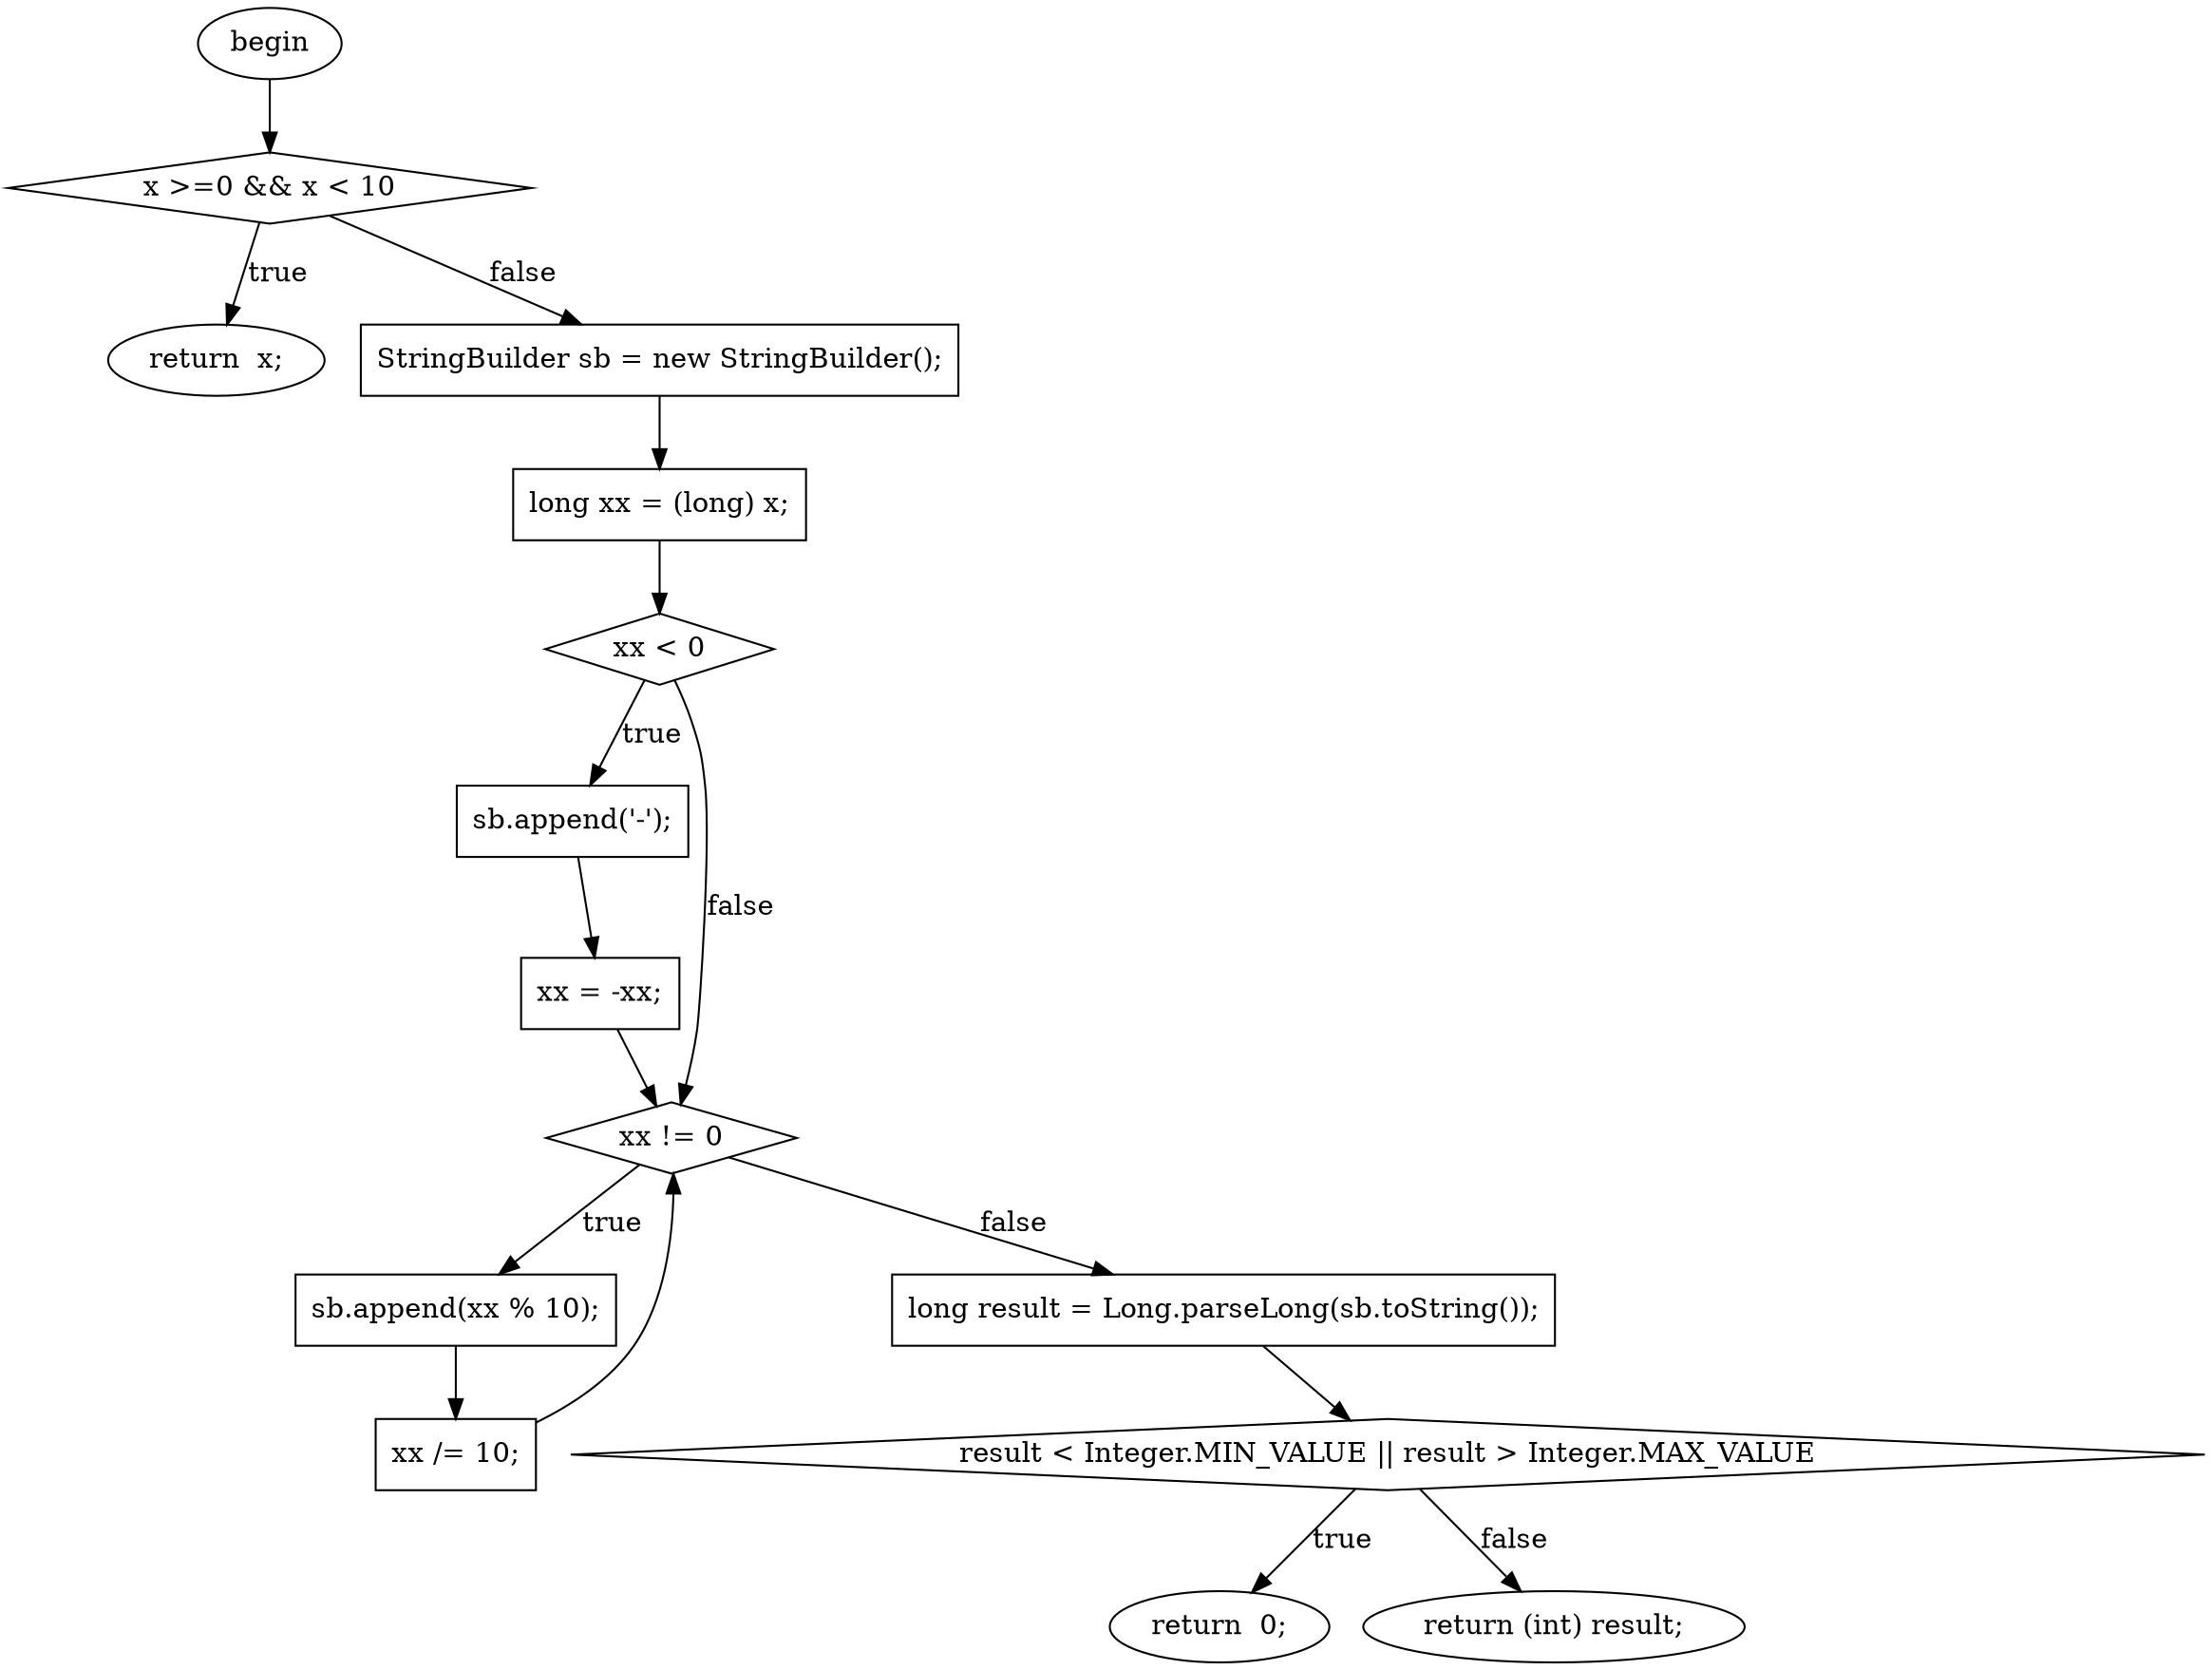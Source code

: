 digraph G{
F0T0[ shape=ellipse, label="begin", style="filled", fillcolor="white"]
F45T75[ shape=diamond, label="x \>=0 && x \< 10", style="filled", fillcolor="white"]
F66T75X[ shape=ellipse, label="return  x;", style="filled", fillcolor="white"]
F81T119[ shape=box, label="StringBuilder sb = new StringBuilder();", style="filled", fillcolor="white"]
F125T143[ shape=box, label="long xx = (long) x;", style="filled", fillcolor="white"]
F149T205[ shape=diamond, label="xx \< 0", style="filled", fillcolor="white"]
F169T183[ shape=box, label="sb.append('-');", style="filled", fillcolor="white"]
F191T199[ shape=box, label="xx = -xx;", style="filled", fillcolor="white"]
F211T275[ shape=diamond, label="xx != 0", style="filled", fillcolor="white"]
F235T253[ shape=box, label="sb.append(xx % 10);", style="filled", fillcolor="white"]
F261T269[ shape=box, label="xx /= 10;", style="filled", fillcolor="white"]
F281T324[ shape=box, label="long result = Long.parseLong(sb.toString());", style="filled", fillcolor="white"]
F330T431[ shape=diamond, label="result \< Integer.MIN_VALUE || result \> Integer.MAX_VALUE", style="filled", fillcolor="white"]
F392T401X[ shape=ellipse, label="return  0;", style="filled", fillcolor="white"]
F412T431X[ shape=ellipse, label="return (int) result;", style="filled", fillcolor="white"]
F0T0 -> F45T75
F81T119 -> F125T143
F125T143 -> F149T205
F169T183 -> F191T199
F191T199 -> F211T275
F235T253 -> F261T269
F281T324 -> F330T431
F45T75 -> F66T75X[label="true"]
F149T205 -> F169T183[label="true"]
F211T275 -> F235T253[label="true"]
F330T431 -> F392T401X[label="true"]
F330T431 -> F412T431X[label="false"]
F261T269 -> F211T275
F45T75 -> F81T119[label="false"]
F149T205 -> F211T275[label="false"]
F211T275 -> F281T324[label="false"]
}
